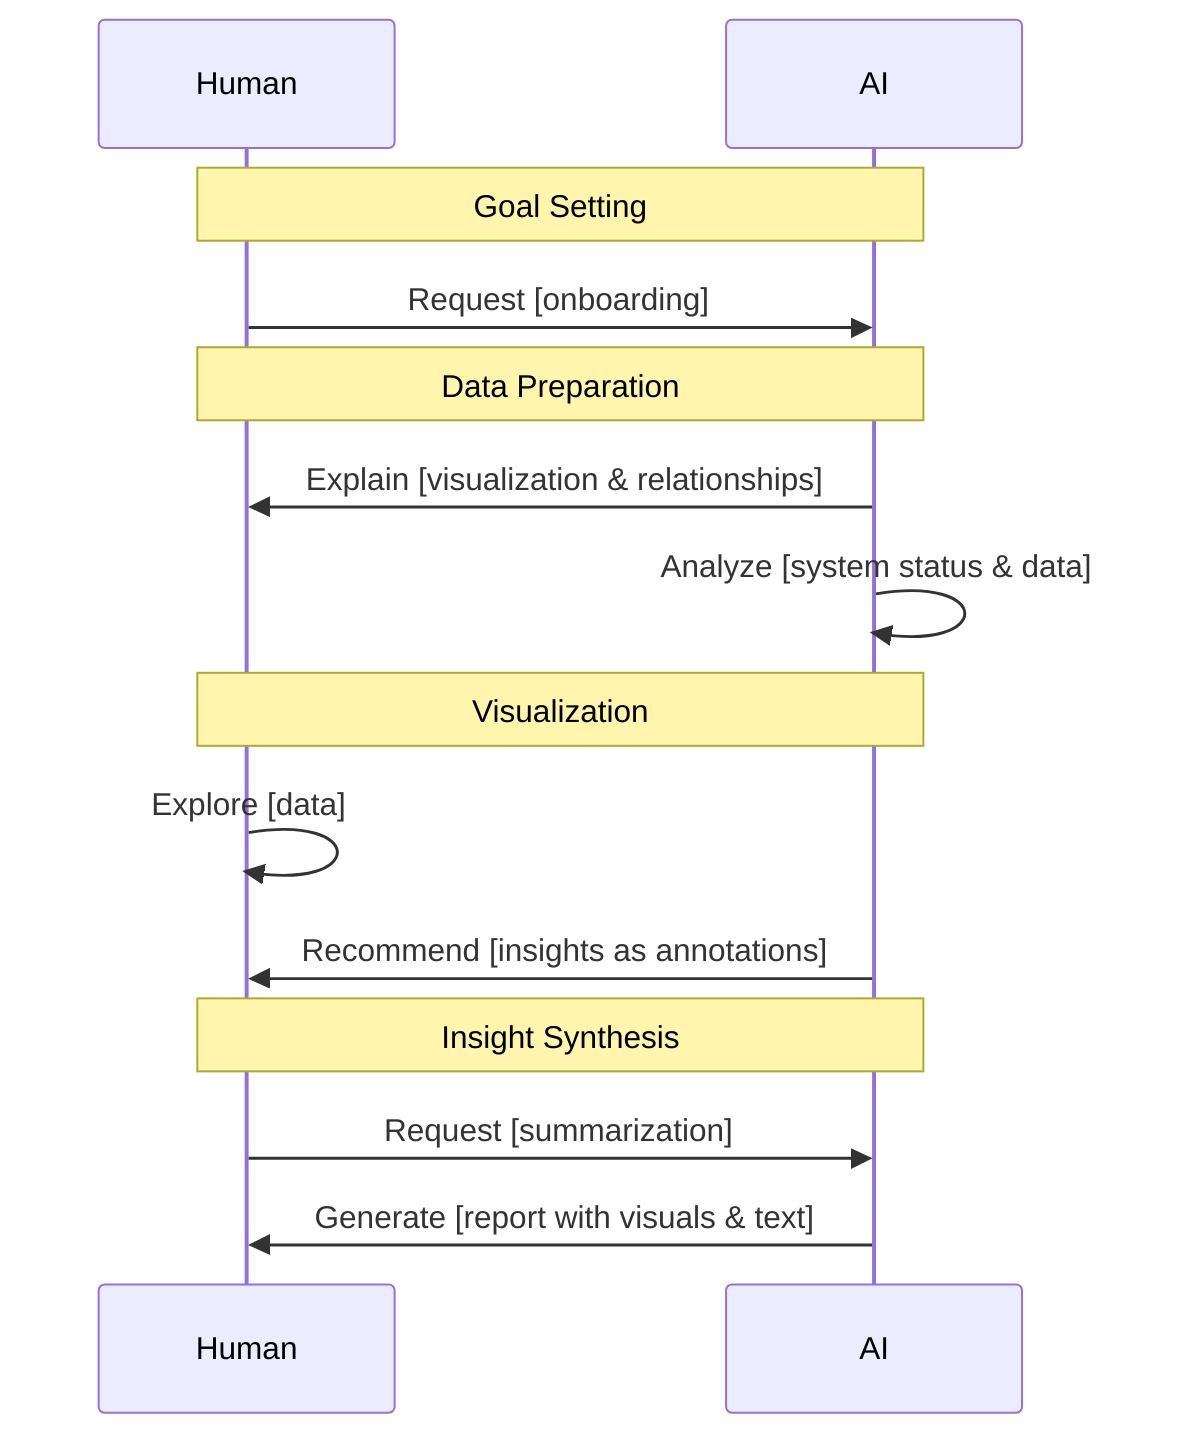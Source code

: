 sequenceDiagram
    participant H as Human
    participant A as AI

    note over H,A: Goal Setting
    H ->> A: Request [onboarding]

    note over H,A: Data Preparation
    A ->> H: Explain [visualization & relationships]
    A ->> A: Analyze [system status & data]

    note over H,A: Visualization
    H ->> H: Explore [data]
    A ->> H: Recommend [insights as annotations]

    note over H,A: Insight Synthesis
    H ->> A: Request [summarization]
    A ->> H: Generate [report with visuals & text]